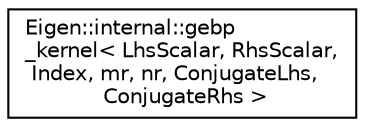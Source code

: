 digraph "Graphical Class Hierarchy"
{
  edge [fontname="Helvetica",fontsize="10",labelfontname="Helvetica",labelfontsize="10"];
  node [fontname="Helvetica",fontsize="10",shape=record];
  rankdir="LR";
  Node1 [label="Eigen::internal::gebp\l_kernel\< LhsScalar, RhsScalar,\l Index, mr, nr, ConjugateLhs,\l ConjugateRhs \>",height=0.2,width=0.4,color="black", fillcolor="white", style="filled",URL="$struct_eigen_1_1internal_1_1gebp__kernel.html"];
}
